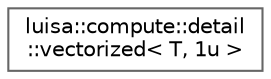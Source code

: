 digraph "类继承关系图"
{
 // LATEX_PDF_SIZE
  bgcolor="transparent";
  edge [fontname=Helvetica,fontsize=10,labelfontname=Helvetica,labelfontsize=10];
  node [fontname=Helvetica,fontsize=10,shape=box,height=0.2,width=0.4];
  rankdir="LR";
  Node0 [id="Node000000",label="luisa::compute::detail\l::vectorized\< T, 1u \>",height=0.2,width=0.4,color="grey40", fillcolor="white", style="filled",URL="$structluisa_1_1compute_1_1detail_1_1vectorized_3_01_t_00_011u_01_4.html",tooltip=" "];
}
